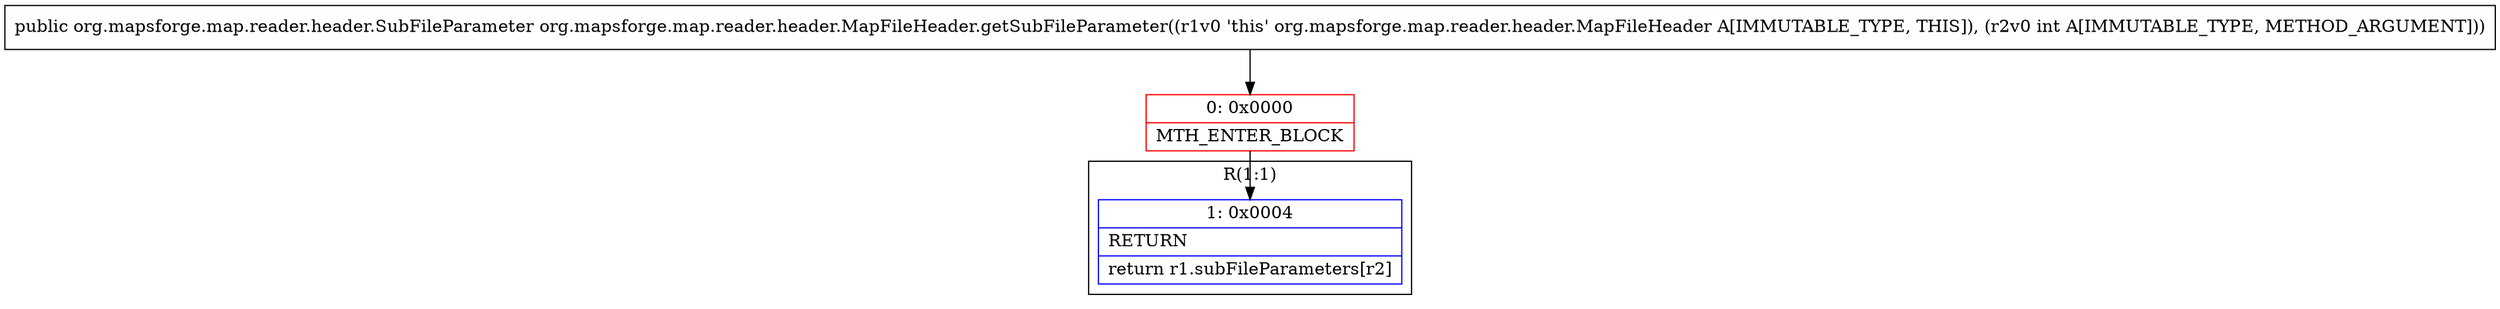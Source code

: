 digraph "CFG fororg.mapsforge.map.reader.header.MapFileHeader.getSubFileParameter(I)Lorg\/mapsforge\/map\/reader\/header\/SubFileParameter;" {
subgraph cluster_Region_43320150 {
label = "R(1:1)";
node [shape=record,color=blue];
Node_1 [shape=record,label="{1\:\ 0x0004|RETURN\l|return r1.subFileParameters[r2]\l}"];
}
Node_0 [shape=record,color=red,label="{0\:\ 0x0000|MTH_ENTER_BLOCK\l}"];
MethodNode[shape=record,label="{public org.mapsforge.map.reader.header.SubFileParameter org.mapsforge.map.reader.header.MapFileHeader.getSubFileParameter((r1v0 'this' org.mapsforge.map.reader.header.MapFileHeader A[IMMUTABLE_TYPE, THIS]), (r2v0 int A[IMMUTABLE_TYPE, METHOD_ARGUMENT])) }"];
MethodNode -> Node_0;
Node_0 -> Node_1;
}

